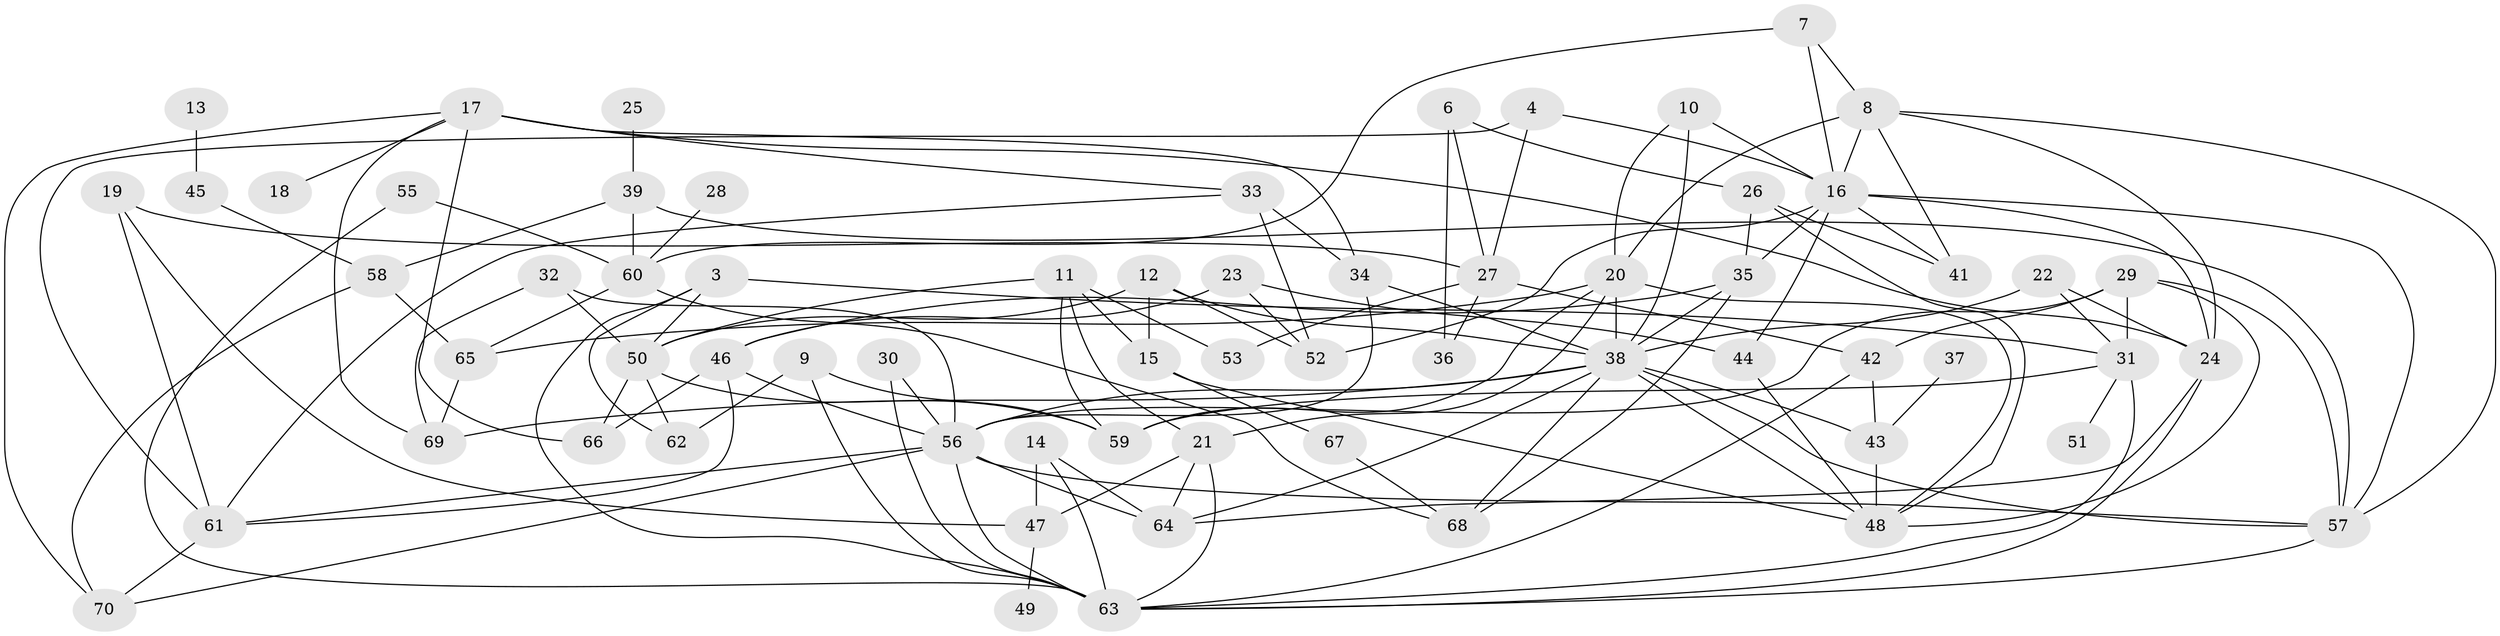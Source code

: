 // original degree distribution, {2: 0.19285714285714287, 0: 0.03571428571428571, 7: 0.05, 4: 0.12142857142857143, 1: 0.16428571428571428, 3: 0.25, 6: 0.05, 9: 0.007142857142857143, 5: 0.12857142857142856}
// Generated by graph-tools (version 1.1) at 2025/00/03/09/25 03:00:51]
// undirected, 65 vertices, 138 edges
graph export_dot {
graph [start="1"]
  node [color=gray90,style=filled];
  3;
  4;
  6;
  7;
  8;
  9;
  10;
  11;
  12;
  13;
  14;
  15;
  16;
  17;
  18;
  19;
  20;
  21;
  22;
  23;
  24;
  25;
  26;
  27;
  28;
  29;
  30;
  31;
  32;
  33;
  34;
  35;
  36;
  37;
  38;
  39;
  41;
  42;
  43;
  44;
  45;
  46;
  47;
  48;
  49;
  50;
  51;
  52;
  53;
  55;
  56;
  57;
  58;
  59;
  60;
  61;
  62;
  63;
  64;
  65;
  66;
  67;
  68;
  69;
  70;
  3 -- 31 [weight=1.0];
  3 -- 50 [weight=1.0];
  3 -- 62 [weight=2.0];
  3 -- 63 [weight=1.0];
  4 -- 16 [weight=1.0];
  4 -- 27 [weight=1.0];
  4 -- 61 [weight=1.0];
  6 -- 26 [weight=1.0];
  6 -- 27 [weight=1.0];
  6 -- 36 [weight=1.0];
  7 -- 8 [weight=1.0];
  7 -- 16 [weight=1.0];
  7 -- 60 [weight=1.0];
  8 -- 16 [weight=2.0];
  8 -- 20 [weight=2.0];
  8 -- 24 [weight=1.0];
  8 -- 41 [weight=2.0];
  8 -- 57 [weight=1.0];
  9 -- 59 [weight=1.0];
  9 -- 62 [weight=1.0];
  9 -- 63 [weight=1.0];
  10 -- 16 [weight=1.0];
  10 -- 20 [weight=1.0];
  10 -- 38 [weight=1.0];
  11 -- 15 [weight=1.0];
  11 -- 21 [weight=1.0];
  11 -- 50 [weight=1.0];
  11 -- 53 [weight=1.0];
  11 -- 59 [weight=1.0];
  12 -- 15 [weight=1.0];
  12 -- 38 [weight=1.0];
  12 -- 50 [weight=1.0];
  12 -- 52 [weight=1.0];
  13 -- 45 [weight=1.0];
  14 -- 47 [weight=1.0];
  14 -- 63 [weight=1.0];
  14 -- 64 [weight=1.0];
  15 -- 48 [weight=1.0];
  15 -- 67 [weight=1.0];
  16 -- 24 [weight=1.0];
  16 -- 35 [weight=1.0];
  16 -- 41 [weight=1.0];
  16 -- 44 [weight=2.0];
  16 -- 52 [weight=1.0];
  16 -- 57 [weight=1.0];
  17 -- 18 [weight=1.0];
  17 -- 24 [weight=1.0];
  17 -- 33 [weight=1.0];
  17 -- 34 [weight=1.0];
  17 -- 66 [weight=2.0];
  17 -- 69 [weight=1.0];
  17 -- 70 [weight=1.0];
  19 -- 27 [weight=1.0];
  19 -- 47 [weight=1.0];
  19 -- 61 [weight=1.0];
  20 -- 21 [weight=1.0];
  20 -- 38 [weight=1.0];
  20 -- 48 [weight=1.0];
  20 -- 59 [weight=1.0];
  20 -- 65 [weight=1.0];
  21 -- 47 [weight=1.0];
  21 -- 63 [weight=1.0];
  21 -- 64 [weight=1.0];
  22 -- 24 [weight=1.0];
  22 -- 31 [weight=1.0];
  22 -- 38 [weight=1.0];
  23 -- 44 [weight=1.0];
  23 -- 46 [weight=1.0];
  23 -- 52 [weight=1.0];
  24 -- 63 [weight=1.0];
  24 -- 64 [weight=1.0];
  25 -- 39 [weight=1.0];
  26 -- 35 [weight=1.0];
  26 -- 41 [weight=1.0];
  26 -- 48 [weight=1.0];
  27 -- 36 [weight=1.0];
  27 -- 42 [weight=1.0];
  27 -- 53 [weight=1.0];
  28 -- 60 [weight=1.0];
  29 -- 31 [weight=1.0];
  29 -- 42 [weight=1.0];
  29 -- 48 [weight=1.0];
  29 -- 56 [weight=2.0];
  29 -- 57 [weight=1.0];
  30 -- 56 [weight=1.0];
  30 -- 63 [weight=1.0];
  31 -- 51 [weight=1.0];
  31 -- 59 [weight=1.0];
  31 -- 63 [weight=1.0];
  32 -- 50 [weight=1.0];
  32 -- 56 [weight=1.0];
  32 -- 69 [weight=1.0];
  33 -- 34 [weight=2.0];
  33 -- 52 [weight=1.0];
  33 -- 61 [weight=1.0];
  34 -- 38 [weight=1.0];
  34 -- 56 [weight=1.0];
  35 -- 38 [weight=1.0];
  35 -- 46 [weight=1.0];
  35 -- 68 [weight=1.0];
  37 -- 43 [weight=1.0];
  38 -- 43 [weight=1.0];
  38 -- 48 [weight=1.0];
  38 -- 56 [weight=1.0];
  38 -- 57 [weight=1.0];
  38 -- 64 [weight=1.0];
  38 -- 68 [weight=1.0];
  38 -- 69 [weight=1.0];
  39 -- 57 [weight=1.0];
  39 -- 58 [weight=1.0];
  39 -- 60 [weight=3.0];
  42 -- 43 [weight=1.0];
  42 -- 63 [weight=1.0];
  43 -- 48 [weight=1.0];
  44 -- 48 [weight=1.0];
  45 -- 58 [weight=1.0];
  46 -- 56 [weight=1.0];
  46 -- 61 [weight=1.0];
  46 -- 66 [weight=2.0];
  47 -- 49 [weight=1.0];
  50 -- 59 [weight=1.0];
  50 -- 62 [weight=1.0];
  50 -- 66 [weight=1.0];
  55 -- 60 [weight=1.0];
  55 -- 63 [weight=1.0];
  56 -- 57 [weight=1.0];
  56 -- 61 [weight=1.0];
  56 -- 63 [weight=1.0];
  56 -- 64 [weight=1.0];
  56 -- 70 [weight=1.0];
  57 -- 63 [weight=1.0];
  58 -- 65 [weight=1.0];
  58 -- 70 [weight=1.0];
  60 -- 65 [weight=1.0];
  60 -- 68 [weight=1.0];
  61 -- 70 [weight=1.0];
  65 -- 69 [weight=1.0];
  67 -- 68 [weight=1.0];
}
